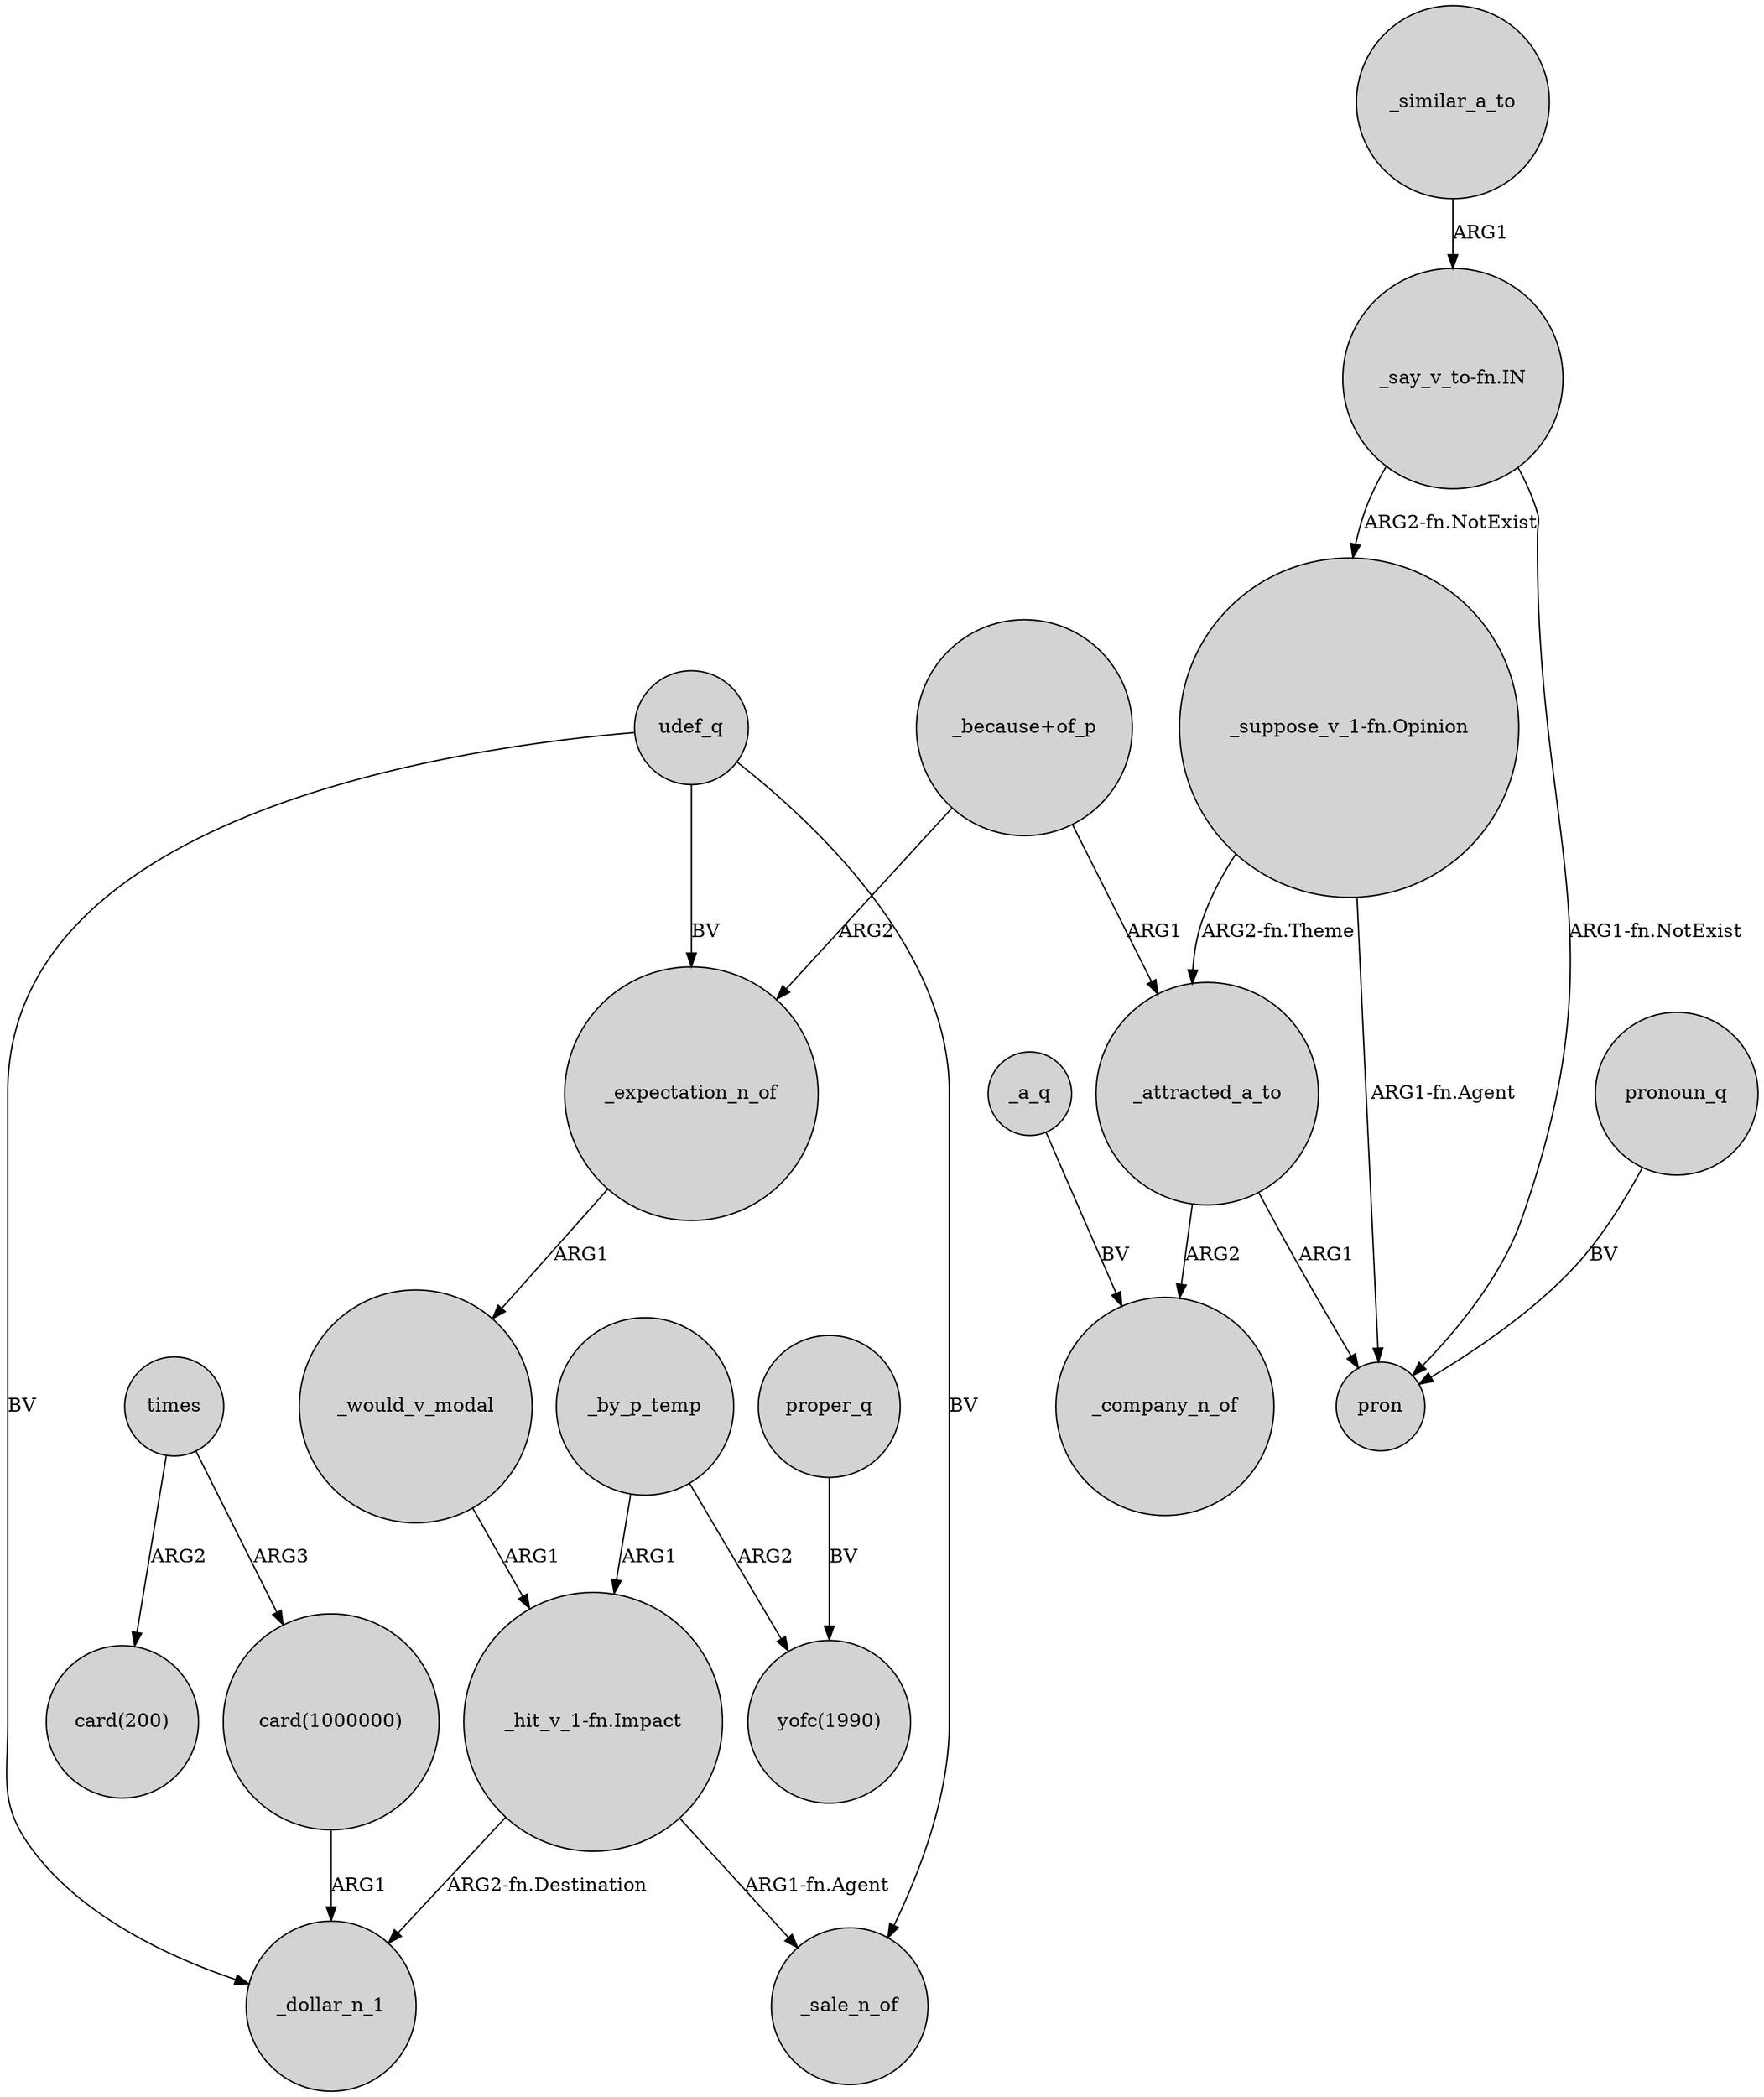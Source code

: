 digraph {
	node [shape=circle style=filled]
	"_because+of_p" -> _expectation_n_of [label=ARG2]
	"_because+of_p" -> _attracted_a_to [label=ARG1]
	"card(1000000)" -> _dollar_n_1 [label=ARG1]
	_similar_a_to -> "_say_v_to-fn.IN" [label=ARG1]
	_by_p_temp -> "yofc(1990)" [label=ARG2]
	"_say_v_to-fn.IN" -> pron [label="ARG1-fn.NotExist"]
	_attracted_a_to -> _company_n_of [label=ARG2]
	"_say_v_to-fn.IN" -> "_suppose_v_1-fn.Opinion" [label="ARG2-fn.NotExist"]
	_by_p_temp -> "_hit_v_1-fn.Impact" [label=ARG1]
	proper_q -> "yofc(1990)" [label=BV]
	pronoun_q -> pron [label=BV]
	"_suppose_v_1-fn.Opinion" -> _attracted_a_to [label="ARG2-fn.Theme"]
	"_hit_v_1-fn.Impact" -> _sale_n_of [label="ARG1-fn.Agent"]
	times -> "card(200)" [label=ARG2]
	times -> "card(1000000)" [label=ARG3]
	"_suppose_v_1-fn.Opinion" -> pron [label="ARG1-fn.Agent"]
	_attracted_a_to -> pron [label=ARG1]
	_would_v_modal -> "_hit_v_1-fn.Impact" [label=ARG1]
	"_hit_v_1-fn.Impact" -> _dollar_n_1 [label="ARG2-fn.Destination"]
	_a_q -> _company_n_of [label=BV]
	_expectation_n_of -> _would_v_modal [label=ARG1]
	udef_q -> _sale_n_of [label=BV]
	udef_q -> _expectation_n_of [label=BV]
	udef_q -> _dollar_n_1 [label=BV]
}
